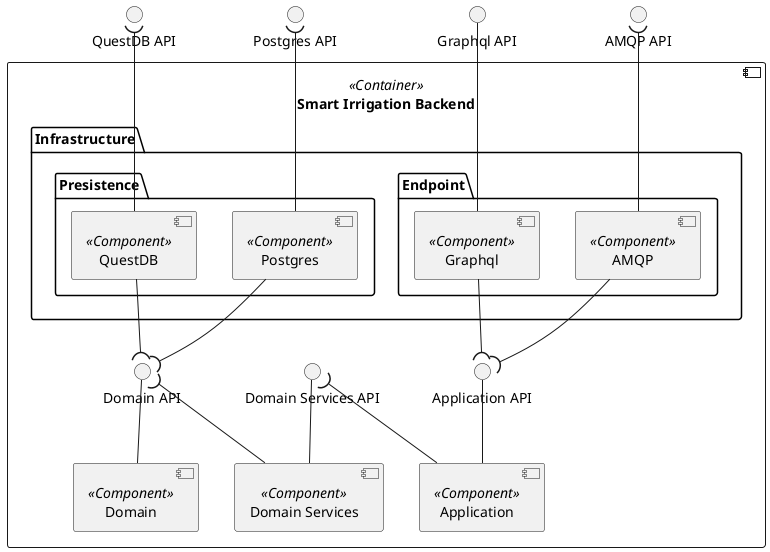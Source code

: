 @startuml smart-irrigation-backend

interface "QuestDB API" as QUEST_API
interface "Postgres API" as POSTG_API

interface "Graphql API" as GRAPH_API
interface "AMQP API" as AMQP_API

component "Smart Irrigation Backend" <<Container>> {
    component "Application" as APP <<Component>>
    component "Domain" as DOM <<Component>>
    component "Domain Services" as DOM_SERV <<Component>>
    folder "Infrastructure" as INFRA {
        folder "Endpoint" as ENDPOINT {
            component "Graphql" as GRAPH <<Component>>
            component "AMQP" as AMQP <<Component>>
        }
        folder "Presistence" as PERSIST {
            component "Postgres" as POSTG <<Component>>
            component "QuestDB" as QUEST <<Component>>
        }
    }

    interface "Application API" as APP_API
    interface "Domain API" as DOM_API
    interface "Domain Services API" as DOM_SERV_API

    GRAPH_API -- GRAPH
    DOM_API -- DOM
    DOM_SERV_API -- DOM_SERV

    POSTG_API )-- POSTG
    QUEST_API )-- QUEST
    AMQP_API )-- AMQP
    APP_API -- APP

    AMQP --( APP_API
    POSTG --( DOM_API
    QUEST --( DOM_API
    GRAPH --( APP_API
    DOM_SERV_API )-- APP
    DOM_API )-- DOM_SERV
}

@enduml
